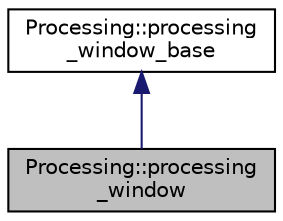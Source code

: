digraph "Processing::processing_window"
{
 // LATEX_PDF_SIZE
  edge [fontname="Helvetica",fontsize="10",labelfontname="Helvetica",labelfontsize="10"];
  node [fontname="Helvetica",fontsize="10",shape=record];
  Node1 [label="Processing::processing\l_window",height=0.2,width=0.4,color="black", fillcolor="grey75", style="filled", fontcolor="black",tooltip="The classes of the main window that mimics the Processing window \\methods The methods of this class a..."];
  Node2 -> Node1 [dir="back",color="midnightblue",fontsize="10",style="solid",fontname="Helvetica"];
  Node2 [label="Processing::processing\l_window_base",height=0.2,width=0.4,color="black", fillcolor="white", style="filled",URL="$class_processing_1_1processing__window__base.html",tooltip="Interface for the main window class that mimics the Processing window."];
}
